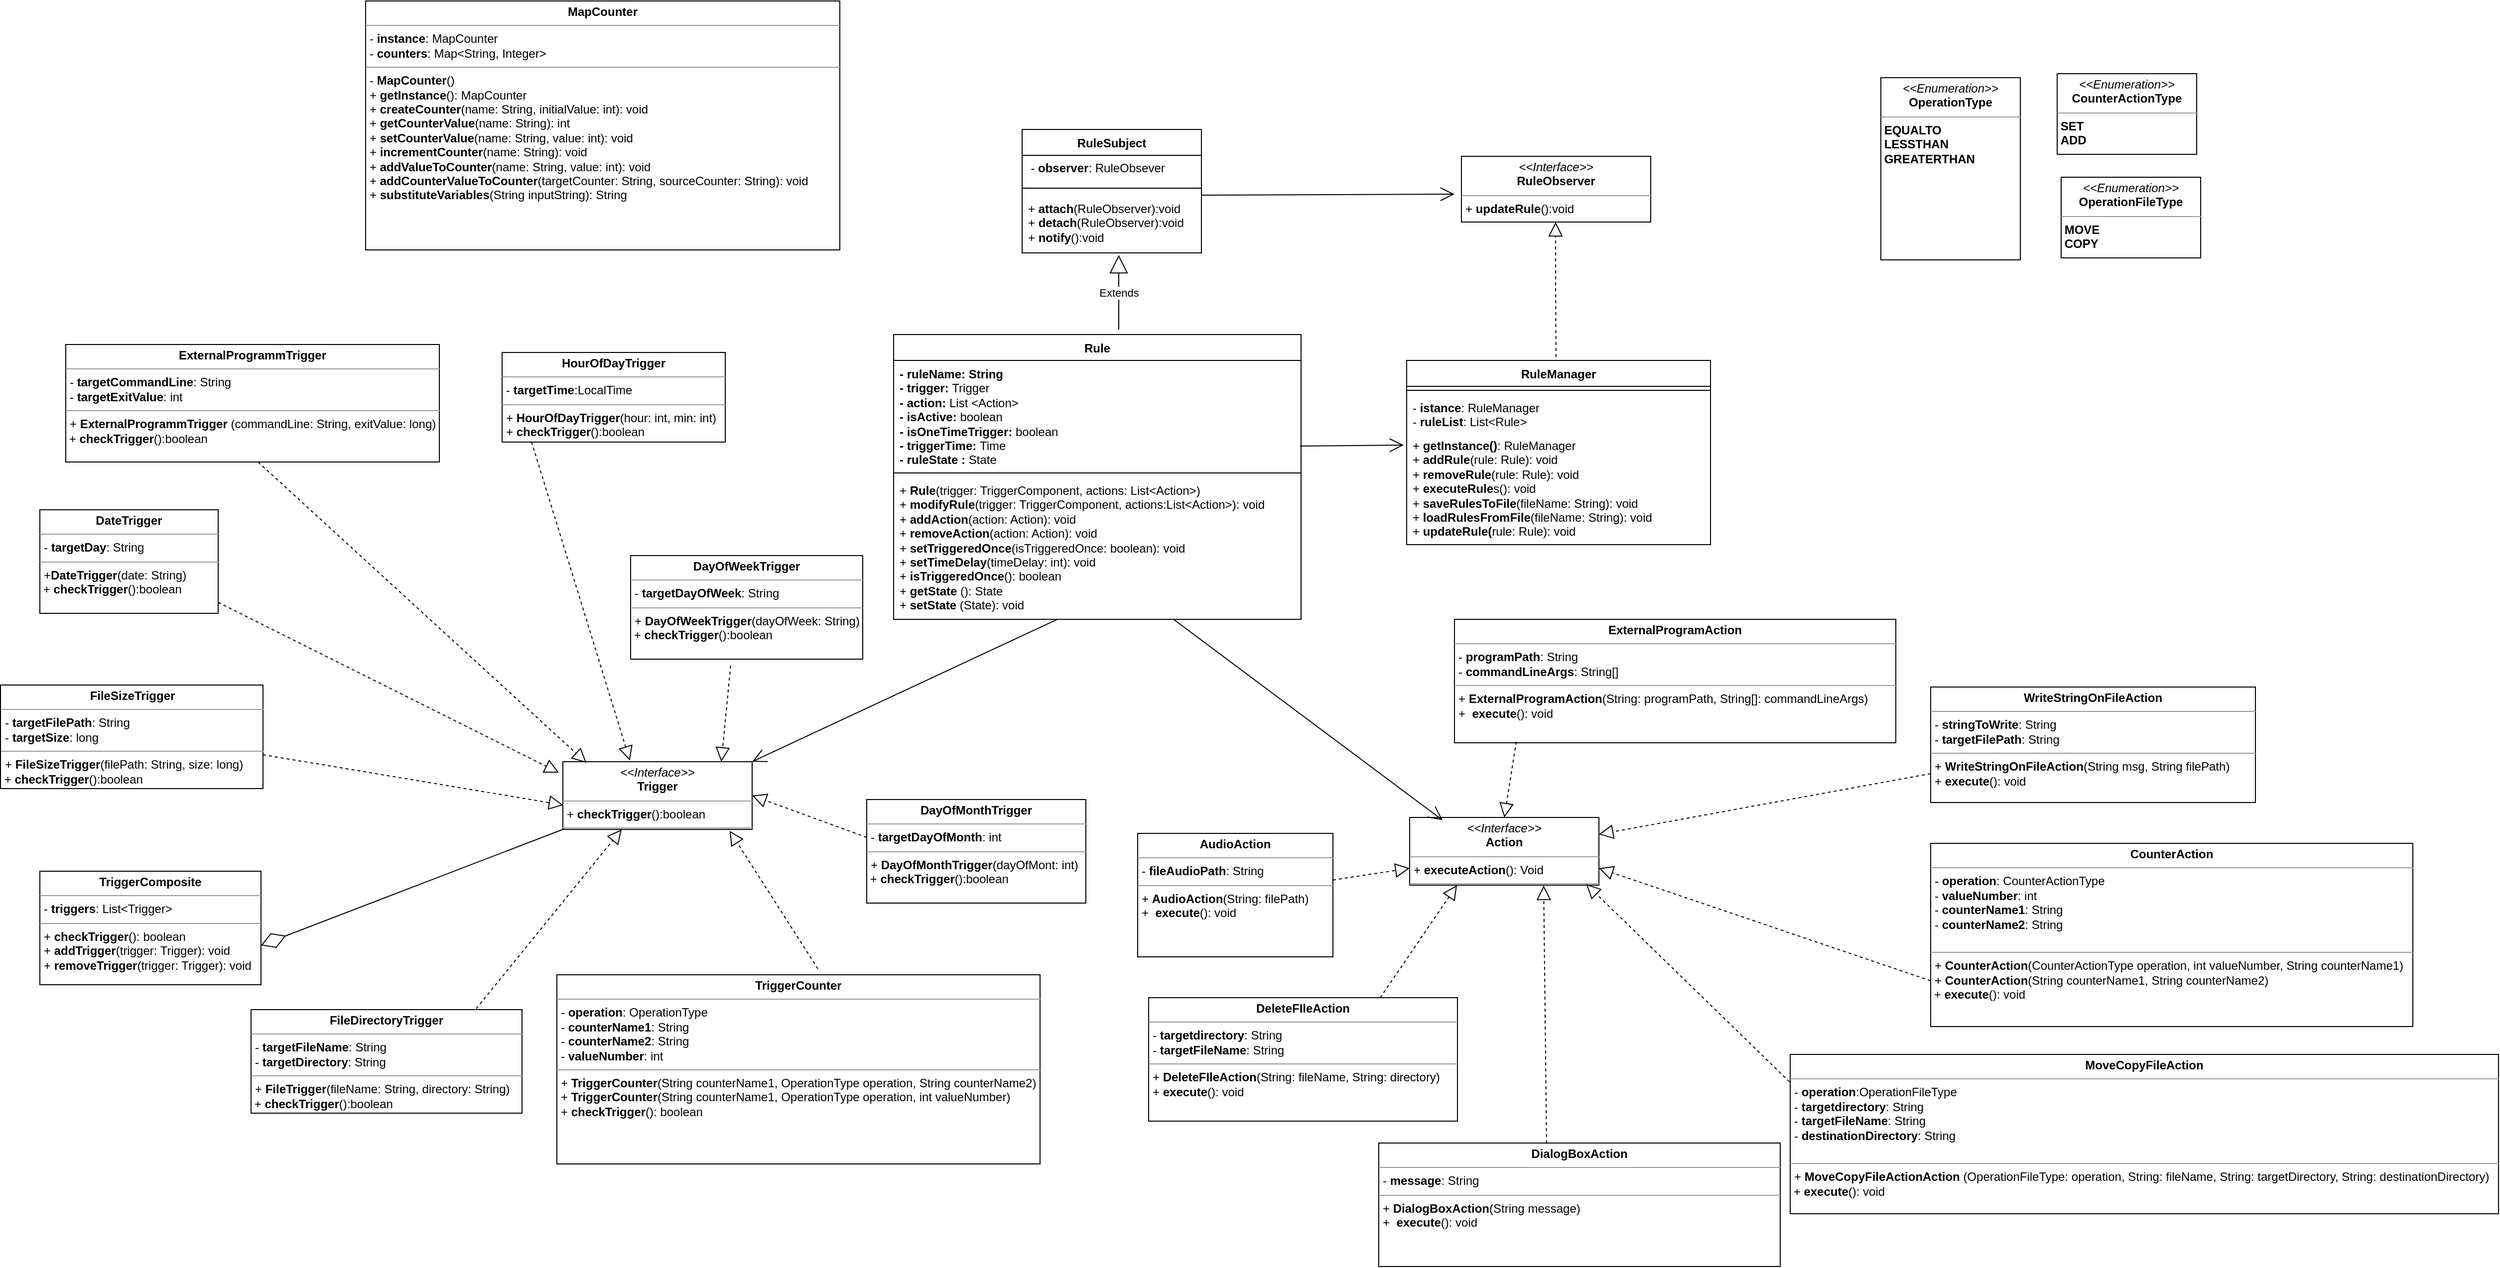 <mxfile version="22.1.3" type="device">
  <diagram name="Pagina-1" id="6jVV9uchFTwSkhsVn8Fx">
    <mxGraphModel dx="3436" dy="2357" grid="0" gridSize="10" guides="1" tooltips="1" connect="1" arrows="1" fold="1" page="1" pageScale="1" pageWidth="850" pageHeight="1100" math="0" shadow="0">
      <root>
        <mxCell id="0" />
        <mxCell id="1" parent="0" />
        <mxCell id="OS-Ou4QBS4Z1JC2cFNdL-1" value="RuleSubject" style="swimlane;fontStyle=1;align=center;verticalAlign=top;childLayout=stackLayout;horizontal=1;startSize=26;horizontalStack=0;resizeParent=1;resizeParentMax=0;resizeLast=0;collapsible=1;marginBottom=0;whiteSpace=wrap;html=1;" parent="1" vertex="1">
          <mxGeometry x="1019" y="-235" width="180" height="124" as="geometry" />
        </mxCell>
        <mxCell id="QtcY73wGl3AwhHtSpQkw-2" value="&lt;div style=&quot;&quot;&gt;&lt;span style=&quot;background-color: initial;&quot;&gt;&amp;nbsp; -&amp;nbsp;&lt;/span&gt;&lt;b style=&quot;background-color: initial; border-color: var(--border-color);&quot;&gt;observer&lt;/b&gt;&lt;span style=&quot;background-color: initial;&quot;&gt;: RuleObsever&amp;nbsp;&lt;/span&gt;&lt;/div&gt;" style="text;html=1;align=left;verticalAlign=middle;resizable=0;points=[];autosize=1;strokeColor=none;fillColor=none;" parent="OS-Ou4QBS4Z1JC2cFNdL-1" vertex="1">
          <mxGeometry y="26" width="180" height="26" as="geometry" />
        </mxCell>
        <mxCell id="OS-Ou4QBS4Z1JC2cFNdL-3" value="" style="line;strokeWidth=1;fillColor=none;align=left;verticalAlign=middle;spacingTop=-1;spacingLeft=3;spacingRight=3;rotatable=0;labelPosition=right;points=[];portConstraint=eastwest;strokeColor=inherit;" parent="OS-Ou4QBS4Z1JC2cFNdL-1" vertex="1">
          <mxGeometry y="52" width="180" height="14" as="geometry" />
        </mxCell>
        <mxCell id="OS-Ou4QBS4Z1JC2cFNdL-4" value="+ &lt;b&gt;attach&lt;/b&gt;(RuleObserver):void&lt;br&gt;+ &lt;b&gt;detach&lt;/b&gt;(RuleObserver):void&lt;br&gt;+ &lt;b&gt;notify&lt;/b&gt;():void" style="text;strokeColor=none;fillColor=none;align=left;verticalAlign=top;spacingLeft=4;spacingRight=4;overflow=hidden;rotatable=0;points=[[0,0.5],[1,0.5]];portConstraint=eastwest;whiteSpace=wrap;html=1;labelBackgroundColor=default;" parent="OS-Ou4QBS4Z1JC2cFNdL-1" vertex="1">
          <mxGeometry y="66" width="180" height="58" as="geometry" />
        </mxCell>
        <mxCell id="OS-Ou4QBS4Z1JC2cFNdL-6" value="Rule" style="swimlane;fontStyle=1;align=center;verticalAlign=top;childLayout=stackLayout;horizontal=1;startSize=26;horizontalStack=0;resizeParent=1;resizeParentMax=0;resizeLast=0;collapsible=1;marginBottom=0;whiteSpace=wrap;html=1;labelBackgroundColor=none;" parent="1" vertex="1">
          <mxGeometry x="890" y="-29" width="409" height="286" as="geometry" />
        </mxCell>
        <mxCell id="OS-Ou4QBS4Z1JC2cFNdL-7" value="&lt;div&gt;&lt;b&gt;- ruleName: String&lt;br&gt;- trigger: &lt;/b&gt;Trigger&lt;/div&gt;&lt;div&gt;&lt;b&gt;- action: &lt;/b&gt;List &amp;lt;Action&amp;gt;&lt;/div&gt;&lt;div&gt;&lt;b&gt;- isActive: &lt;/b&gt;boolean&lt;/div&gt;&lt;div&gt;&lt;b&gt;- isOneTimeTrigger:&amp;nbsp;&lt;/b&gt;boolean&lt;/div&gt;&lt;div&gt;&lt;b&gt;- triggerTime: &lt;/b&gt;Time&lt;/div&gt;&lt;div&gt;&lt;b&gt;- ruleState : &lt;/b&gt;State&lt;/div&gt;&lt;div&gt;&lt;br&gt;&lt;/div&gt;&lt;div&gt;&amp;nbsp;&lt;/div&gt;" style="text;strokeColor=none;fillColor=none;align=left;verticalAlign=top;spacingLeft=4;spacingRight=4;overflow=hidden;rotatable=0;points=[[0,0.5],[1,0.5]];portConstraint=eastwest;whiteSpace=wrap;html=1;labelBackgroundColor=none;" parent="OS-Ou4QBS4Z1JC2cFNdL-6" vertex="1">
          <mxGeometry y="26" width="409" height="109" as="geometry" />
        </mxCell>
        <mxCell id="OS-Ou4QBS4Z1JC2cFNdL-8" value="" style="line;strokeWidth=1;fillColor=none;align=left;verticalAlign=middle;spacingTop=-1;spacingLeft=3;spacingRight=3;rotatable=0;labelPosition=right;points=[];portConstraint=eastwest;strokeColor=inherit;labelBackgroundColor=none;" parent="OS-Ou4QBS4Z1JC2cFNdL-6" vertex="1">
          <mxGeometry y="135" width="409" height="8" as="geometry" />
        </mxCell>
        <mxCell id="OS-Ou4QBS4Z1JC2cFNdL-9" value="&lt;div&gt;+ &lt;b&gt;Rule&lt;/b&gt;(trigger: TriggerComponent, actions: List&amp;lt;Action&amp;gt;)&lt;/div&gt;&lt;div&gt;+ &lt;b&gt;modifyRule&lt;/b&gt;(trigger: TriggerComponent, actions:List&amp;lt;Action&amp;gt;): void&lt;/div&gt;&lt;div&gt;+ &lt;b&gt;addAction&lt;/b&gt;(action: Action): void&lt;/div&gt;&lt;div&gt;+ &lt;b&gt;removeAction&lt;/b&gt;(action: Action): void&lt;/div&gt;&lt;div&gt;+ &lt;b&gt;setTriggeredOnce&lt;/b&gt;(isTriggeredOnce: boolean): void&lt;/div&gt;&lt;div&gt;+ &lt;b&gt;setTimeDelay&lt;/b&gt;(timeDelay: int): void&lt;/div&gt;&lt;div&gt;+ &lt;b&gt;isTriggeredOnce&lt;/b&gt;(): boolean&lt;/div&gt;&lt;div&gt;+ &lt;b&gt;getState &lt;/b&gt;(): State&lt;/div&gt;&lt;div&gt;+ &lt;b&gt;setState &lt;/b&gt;(State): void&lt;/div&gt;" style="text;strokeColor=none;fillColor=none;align=left;verticalAlign=top;spacingLeft=4;spacingRight=4;overflow=hidden;rotatable=0;points=[[0,0.5],[1,0.5]];portConstraint=eastwest;whiteSpace=wrap;html=1;labelBackgroundColor=none;" parent="OS-Ou4QBS4Z1JC2cFNdL-6" vertex="1">
          <mxGeometry y="143" width="409" height="143" as="geometry" />
        </mxCell>
        <mxCell id="OS-Ou4QBS4Z1JC2cFNdL-10" value="&lt;p style=&quot;margin:0px;margin-top:4px;text-align:center;&quot;&gt;&lt;i&gt;&amp;lt;&amp;lt;Interface&amp;gt;&amp;gt;&lt;/i&gt;&lt;br&gt;&lt;b&gt;RuleObserver&lt;/b&gt;&lt;/p&gt;&lt;hr size=&quot;1&quot;&gt;&lt;p style=&quot;margin:0px;margin-left:4px;&quot;&gt;+ &lt;b&gt;updateRule&lt;/b&gt;():void&lt;br&gt;&lt;/p&gt;" style="verticalAlign=top;align=left;overflow=fill;fontSize=12;fontFamily=Helvetica;html=1;whiteSpace=wrap;rotation=0;" parent="1" vertex="1">
          <mxGeometry x="1460" y="-208" width="190" height="66" as="geometry" />
        </mxCell>
        <mxCell id="OS-Ou4QBS4Z1JC2cFNdL-11" value="RuleManager" style="swimlane;fontStyle=1;align=center;verticalAlign=top;childLayout=stackLayout;horizontal=1;startSize=26;horizontalStack=0;resizeParent=1;resizeParentMax=0;resizeLast=0;collapsible=1;marginBottom=0;whiteSpace=wrap;html=1;" parent="1" vertex="1">
          <mxGeometry x="1405" y="-3" width="305" height="185" as="geometry" />
        </mxCell>
        <mxCell id="OS-Ou4QBS4Z1JC2cFNdL-13" value="" style="line;strokeWidth=1;fillColor=none;align=left;verticalAlign=middle;spacingTop=-1;spacingLeft=3;spacingRight=3;rotatable=0;labelPosition=right;points=[];portConstraint=eastwest;strokeColor=inherit;" parent="OS-Ou4QBS4Z1JC2cFNdL-11" vertex="1">
          <mxGeometry y="26" width="305" height="8" as="geometry" />
        </mxCell>
        <mxCell id="OS-Ou4QBS4Z1JC2cFNdL-12" value="- &lt;b&gt;istance&lt;/b&gt;: RuleManager&lt;br&gt;- &lt;b&gt;ruleList&lt;/b&gt;: List&amp;lt;Rule&amp;gt;" style="text;strokeColor=none;fillColor=none;align=left;verticalAlign=top;spacingLeft=4;spacingRight=4;overflow=hidden;rotatable=0;points=[[0,0.5],[1,0.5]];portConstraint=eastwest;whiteSpace=wrap;html=1;" parent="OS-Ou4QBS4Z1JC2cFNdL-11" vertex="1">
          <mxGeometry y="34" width="305" height="38" as="geometry" />
        </mxCell>
        <mxCell id="OS-Ou4QBS4Z1JC2cFNdL-14" value="&lt;div&gt;+ &lt;b&gt;getInstance()&lt;/b&gt;: RuleManager&lt;/div&gt;&lt;div&gt;+ &lt;b&gt;addRule&lt;/b&gt;(rule: Rule): void&lt;/div&gt;&lt;div&gt;+ &lt;b&gt;removeRule&lt;/b&gt;(rule: Rule): void&lt;/div&gt;&lt;div&gt;+ &lt;b&gt;executeRule&lt;/b&gt;s(): void&lt;/div&gt;&lt;div&gt;+ &lt;b&gt;saveRulesToFile&lt;/b&gt;(fileName: String): void&lt;/div&gt;&lt;div&gt;+ &lt;b&gt;loadRulesFromFile&lt;/b&gt;(fileName: String): void&lt;/div&gt;&lt;div&gt;+ &lt;b&gt;updateRule(&lt;/b&gt;rule: Rule): void&lt;/div&gt;" style="text;strokeColor=none;fillColor=none;align=left;verticalAlign=top;spacingLeft=4;spacingRight=4;overflow=hidden;rotatable=0;points=[[0,0.5],[1,0.5]];portConstraint=eastwest;whiteSpace=wrap;html=1;" parent="OS-Ou4QBS4Z1JC2cFNdL-11" vertex="1">
          <mxGeometry y="72" width="305" height="113" as="geometry" />
        </mxCell>
        <mxCell id="1EWZOVvbNaI_VQ29JEXc-3" value="&lt;p style=&quot;margin:0px;margin-top:4px;text-align:center;&quot;&gt;&lt;i&gt;&amp;lt;&amp;lt;Interface&amp;gt;&amp;gt;&lt;/i&gt;&lt;br&gt;&lt;b&gt;Trigger&lt;/b&gt;&lt;/p&gt;&lt;hr size=&quot;1&quot;&gt;&lt;p style=&quot;margin:0px;margin-left:4px;&quot;&gt;+ &lt;b&gt;checkTrigger&lt;/b&gt;():boolean&lt;br style=&quot;border-color: var(--border-color);&quot;&gt;&lt;/p&gt;&lt;hr size=&quot;1&quot;&gt;&lt;p style=&quot;margin:0px;margin-left:4px;&quot;&gt;&lt;br&gt;&lt;/p&gt;" style="verticalAlign=top;align=left;overflow=fill;fontSize=12;fontFamily=Helvetica;html=1;whiteSpace=wrap;" parent="1" vertex="1">
          <mxGeometry x="558" y="400" width="190" height="68" as="geometry" />
        </mxCell>
        <mxCell id="1EWZOVvbNaI_VQ29JEXc-4" value="&lt;p style=&quot;margin:0px;margin-top:4px;text-align:center;&quot;&gt;&lt;b&gt;TriggerComposite&lt;/b&gt;&lt;/p&gt;&lt;hr size=&quot;1&quot;&gt;&lt;p style=&quot;margin:0px;margin-left:4px;&quot;&gt;- &lt;b&gt;triggers&lt;/b&gt;: List&amp;lt;Trigger&amp;gt;&lt;/p&gt;&lt;hr size=&quot;1&quot;&gt;&lt;p style=&quot;margin:0px;margin-left:4px;&quot;&gt;+&amp;nbsp;&lt;b&gt;checkTrigger&lt;/b&gt;(): boolean&lt;br&gt;&lt;span style=&quot;background-color: initial;&quot;&gt;+&amp;nbsp;&lt;b&gt;addTrigger&lt;/b&gt;(trigger: Trigger): void&lt;/span&gt;&lt;/p&gt;&lt;p style=&quot;margin:0px;margin-left:4px;&quot;&gt;+&amp;nbsp;&lt;b&gt;removeTrigger&lt;/b&gt;(trigger: Trigger): void&lt;/p&gt;&lt;p style=&quot;margin:0px;margin-left:4px;&quot;&gt;&lt;br&gt;&lt;/p&gt;" style="verticalAlign=top;align=left;overflow=fill;fontSize=12;fontFamily=Helvetica;html=1;whiteSpace=wrap;" parent="1" vertex="1">
          <mxGeometry x="33" y="510" width="222" height="114" as="geometry" />
        </mxCell>
        <mxCell id="1EWZOVvbNaI_VQ29JEXc-9" value="&lt;p style=&quot;margin:0px;margin-top:4px;text-align:center;&quot;&gt;&lt;b&gt;HourOfDayTrigger&lt;/b&gt;&lt;/p&gt;&lt;hr size=&quot;1&quot;&gt;&lt;p style=&quot;margin:0px;margin-left:4px;&quot;&gt;- &lt;b&gt;targetTime&lt;/b&gt;:LocalTime&lt;/p&gt;&lt;hr size=&quot;1&quot;&gt;&lt;p style=&quot;margin:0px;margin-left:4px;&quot;&gt;+&amp;nbsp;&lt;b&gt;HourOfDayTrigger&lt;/b&gt;(hour: int, min: int)&lt;br&gt;+ &lt;b&gt;checkTrigger&lt;/b&gt;():boolean&lt;br&gt;&lt;/p&gt;" style="verticalAlign=top;align=left;overflow=fill;fontSize=12;fontFamily=Helvetica;html=1;whiteSpace=wrap;" parent="1" vertex="1">
          <mxGeometry x="497" y="-11" width="224" height="90" as="geometry" />
        </mxCell>
        <mxCell id="1EWZOVvbNaI_VQ29JEXc-11" value="&lt;p style=&quot;margin:0px;margin-top:4px;text-align:center;&quot;&gt;&lt;b&gt;DayOfWeekTrigger&lt;/b&gt;&lt;/p&gt;&lt;hr size=&quot;1&quot;&gt;&lt;p style=&quot;margin:0px;margin-left:4px;&quot;&gt;- &lt;b&gt;targetDayOfWeek&lt;/b&gt;: String&lt;/p&gt;&lt;hr size=&quot;1&quot;&gt;&lt;p style=&quot;margin:0px;margin-left:4px;&quot;&gt;+&amp;nbsp;&lt;b style=&quot;border-color: var(--border-color); text-align: center;&quot;&gt;DayOfWeekTrigger&lt;/b&gt;&lt;span style=&quot;background-color: initial;&quot;&gt;(dayOfWeek: String)&lt;/span&gt;&lt;/p&gt;&lt;div&gt;&amp;nbsp;+ &lt;b&gt;checkTrigger&lt;/b&gt;():boolean&lt;br&gt;&lt;/div&gt;" style="verticalAlign=top;align=left;overflow=fill;fontSize=12;fontFamily=Helvetica;html=1;whiteSpace=wrap;" parent="1" vertex="1">
          <mxGeometry x="626" y="193" width="233" height="104" as="geometry" />
        </mxCell>
        <mxCell id="1EWZOVvbNaI_VQ29JEXc-13" value="&lt;p style=&quot;margin:0px;margin-top:4px;text-align:center;&quot;&gt;&lt;b&gt;DayOfMonthTrigger&lt;/b&gt;&lt;/p&gt;&lt;hr size=&quot;1&quot;&gt;&lt;p style=&quot;margin:0px;margin-left:4px;&quot;&gt;- &lt;b&gt;targetDayOfMonth&lt;/b&gt;: int&lt;/p&gt;&lt;hr size=&quot;1&quot;&gt;&lt;p style=&quot;margin:0px;margin-left:4px;&quot;&gt;+&amp;nbsp;&lt;b style=&quot;border-color: var(--border-color); text-align: center;&quot;&gt;DayOfMonthTrigger&lt;/b&gt;&lt;span style=&quot;background-color: initial;&quot;&gt;(dayOfMont: int)&lt;/span&gt;&lt;/p&gt;&lt;div&gt;&amp;nbsp;+ &lt;b&gt;checkTrigger&lt;/b&gt;():boolean&lt;br&gt;&lt;/div&gt;" style="verticalAlign=top;align=left;overflow=fill;fontSize=12;fontFamily=Helvetica;html=1;whiteSpace=wrap;" parent="1" vertex="1">
          <mxGeometry x="863" y="438" width="220" height="104" as="geometry" />
        </mxCell>
        <mxCell id="1EWZOVvbNaI_VQ29JEXc-14" value="&lt;p style=&quot;margin:0px;margin-top:4px;text-align:center;&quot;&gt;&lt;b&gt;DateTrigger&lt;/b&gt;&lt;/p&gt;&lt;hr size=&quot;1&quot;&gt;&lt;p style=&quot;margin:0px;margin-left:4px;&quot;&gt;- &lt;b&gt;targetDay&lt;/b&gt;: String&lt;/p&gt;&lt;hr size=&quot;1&quot;&gt;&lt;p style=&quot;margin:0px;margin-left:4px;&quot;&gt;+&lt;b style=&quot;border-color: var(--border-color); text-align: center;&quot;&gt;DateTrigger&lt;/b&gt;&lt;span style=&quot;background-color: initial;&quot;&gt;(date: String)&lt;/span&gt;&lt;/p&gt;&lt;div&gt;&amp;nbsp;+ &lt;b&gt;checkTrigger&lt;/b&gt;():boolean&lt;br&gt;&lt;/div&gt;" style="verticalAlign=top;align=left;overflow=fill;fontSize=12;fontFamily=Helvetica;html=1;whiteSpace=wrap;" parent="1" vertex="1">
          <mxGeometry x="33" y="147" width="179" height="104" as="geometry" />
        </mxCell>
        <mxCell id="1EWZOVvbNaI_VQ29JEXc-16" value="&lt;p style=&quot;margin:0px;margin-top:4px;text-align:center;&quot;&gt;&lt;b&gt;FileDirectoryTrigger&lt;/b&gt;&lt;/p&gt;&lt;hr size=&quot;1&quot;&gt;&lt;p style=&quot;margin:0px;margin-left:4px;&quot;&gt;- &lt;b&gt;targetFileName&lt;/b&gt;: String&lt;/p&gt;&lt;p style=&quot;margin:0px;margin-left:4px;&quot;&gt;- &lt;b&gt;targetDirectory&lt;/b&gt;: String&lt;/p&gt;&lt;hr size=&quot;1&quot;&gt;&lt;p style=&quot;margin:0px;margin-left:4px;&quot;&gt;+&amp;nbsp;&lt;b style=&quot;border-color: var(--border-color); text-align: center;&quot;&gt;FileTrigger&lt;/b&gt;&lt;span style=&quot;background-color: initial;&quot;&gt;(fileName: String, directory: String)&lt;/span&gt;&lt;/p&gt;&lt;div&gt;&amp;nbsp;+&amp;nbsp;&lt;b&gt;checkTrigger&lt;/b&gt;():boolean&lt;br&gt;&lt;/div&gt;" style="verticalAlign=top;align=left;overflow=fill;fontSize=12;fontFamily=Helvetica;html=1;whiteSpace=wrap;" parent="1" vertex="1">
          <mxGeometry x="245" y="649" width="272" height="104" as="geometry" />
        </mxCell>
        <mxCell id="1EWZOVvbNaI_VQ29JEXc-17" value="&lt;p style=&quot;margin:0px;margin-top:4px;text-align:center;&quot;&gt;&lt;b&gt;FileSizeTrigger&lt;/b&gt;&lt;/p&gt;&lt;hr size=&quot;1&quot;&gt;&lt;p style=&quot;margin:0px;margin-left:4px;&quot;&gt;-&amp;nbsp;&lt;b&gt;targetFilePath&lt;/b&gt;: String&lt;/p&gt;&lt;p style=&quot;margin:0px;margin-left:4px;&quot;&gt;-&amp;nbsp;&lt;b&gt;targetSize&lt;/b&gt;: long&lt;/p&gt;&lt;hr size=&quot;1&quot;&gt;&lt;p style=&quot;margin:0px;margin-left:4px;&quot;&gt;+&amp;nbsp;&lt;b style=&quot;border-color: var(--border-color); text-align: center;&quot;&gt;FileSizeTrigger&lt;/b&gt;&lt;span style=&quot;background-color: initial;&quot;&gt;(filePath: String, size: long)&lt;/span&gt;&lt;/p&gt;&lt;div&gt;&amp;nbsp;+ &lt;b&gt;checkTrigger&lt;/b&gt;():boolean&lt;br&gt;&lt;/div&gt;" style="verticalAlign=top;align=left;overflow=fill;fontSize=12;fontFamily=Helvetica;html=1;whiteSpace=wrap;" parent="1" vertex="1">
          <mxGeometry x="-6.5" y="323" width="263.5" height="104" as="geometry" />
        </mxCell>
        <mxCell id="1EWZOVvbNaI_VQ29JEXc-18" value="&lt;p style=&quot;margin:0px;margin-top:4px;text-align:center;&quot;&gt;&lt;b&gt;ExternalProgrammTrigger&lt;/b&gt;&lt;/p&gt;&lt;hr size=&quot;1&quot;&gt;&lt;p style=&quot;margin:0px;margin-left:4px;&quot;&gt;- &lt;b&gt;targetCommandLine&lt;/b&gt;: String&lt;/p&gt;&lt;p style=&quot;margin:0px;margin-left:4px;&quot;&gt;- &lt;b&gt;targetExitValue&lt;/b&gt;: int&lt;/p&gt;&lt;hr size=&quot;1&quot;&gt;&lt;p style=&quot;margin:0px;margin-left:4px;&quot;&gt;+&amp;nbsp;&lt;b style=&quot;border-color: var(--border-color); text-align: center;&quot;&gt;ExternalProgrammTrigger&amp;nbsp;&lt;/b&gt;&lt;span style=&quot;background-color: initial;&quot;&gt;(commandLine: String, exitValue: long)&lt;/span&gt;&lt;/p&gt;&lt;div&gt;&amp;nbsp;+ &lt;b&gt;checkTrigger&lt;/b&gt;():boolean&lt;br&gt;&lt;/div&gt;" style="verticalAlign=top;align=left;overflow=fill;fontSize=12;fontFamily=Helvetica;html=1;whiteSpace=wrap;" parent="1" vertex="1">
          <mxGeometry x="59" y="-19" width="375" height="118" as="geometry" />
        </mxCell>
        <mxCell id="1EWZOVvbNaI_VQ29JEXc-19" value="&lt;p style=&quot;margin:0px;margin-top:4px;text-align:center;&quot;&gt;&lt;i&gt;&amp;lt;&amp;lt;Interface&amp;gt;&amp;gt;&lt;/i&gt;&lt;br&gt;&lt;b&gt;Action&lt;/b&gt;&lt;/p&gt;&lt;hr size=&quot;1&quot;&gt;&lt;p style=&quot;margin:0px;margin-left:4px;&quot;&gt;+ &lt;b&gt;executeAction&lt;/b&gt;(): Void&lt;br&gt;&lt;/p&gt;&lt;hr size=&quot;1&quot;&gt;&lt;p style=&quot;margin:0px;margin-left:4px;&quot;&gt;&lt;br&gt;&lt;/p&gt;" style="verticalAlign=top;align=left;overflow=fill;fontSize=12;fontFamily=Helvetica;html=1;whiteSpace=wrap;" parent="1" vertex="1">
          <mxGeometry x="1408" y="456" width="190" height="68" as="geometry" />
        </mxCell>
        <mxCell id="1EWZOVvbNaI_VQ29JEXc-21" value="&lt;p style=&quot;margin:0px;margin-top:4px;text-align:center;&quot;&gt;&lt;b&gt;AudioAction&lt;/b&gt;&lt;/p&gt;&lt;hr size=&quot;1&quot;&gt;&lt;p style=&quot;margin:0px;margin-left:4px;&quot;&gt;- &lt;b&gt;fileAudioPath&lt;/b&gt;: String&lt;/p&gt;&lt;hr size=&quot;1&quot;&gt;&lt;p style=&quot;margin:0px;margin-left:4px;&quot;&gt;+ &lt;b&gt;AudioAction&lt;/b&gt;(String: filePath)&lt;br&gt;+&amp;nbsp; &lt;b&gt;execute&lt;/b&gt;(): void&lt;br&gt;&lt;/p&gt;" style="verticalAlign=top;align=left;overflow=fill;fontSize=12;fontFamily=Helvetica;html=1;whiteSpace=wrap;" parent="1" vertex="1">
          <mxGeometry x="1135" y="472" width="196" height="124" as="geometry" />
        </mxCell>
        <mxCell id="1EWZOVvbNaI_VQ29JEXc-22" value="&lt;p style=&quot;margin:0px;margin-top:4px;text-align:center;&quot;&gt;&lt;b&gt;DialogBoxAction&lt;/b&gt;&lt;/p&gt;&lt;hr size=&quot;1&quot;&gt;&lt;p style=&quot;margin:0px;margin-left:4px;&quot;&gt;- &lt;b&gt;message&lt;/b&gt;: String&lt;/p&gt;&lt;hr size=&quot;1&quot;&gt;&lt;p style=&quot;margin:0px;margin-left:4px;&quot;&gt;+&amp;nbsp;&lt;b&gt;DialogBoxAction&lt;/b&gt;(String message)&lt;/p&gt;&lt;p style=&quot;margin:0px;margin-left:4px;&quot;&gt;+&amp;nbsp;&amp;nbsp;&lt;b&gt;execute&lt;/b&gt;(): void&lt;br&gt;&lt;/p&gt;" style="verticalAlign=top;align=left;overflow=fill;fontSize=12;fontFamily=Helvetica;html=1;whiteSpace=wrap;" parent="1" vertex="1">
          <mxGeometry x="1377" y="783" width="403" height="124" as="geometry" />
        </mxCell>
        <mxCell id="1EWZOVvbNaI_VQ29JEXc-25" value="&lt;p style=&quot;margin:0px;margin-top:4px;text-align:center;&quot;&gt;&lt;b&gt;ExternalProgramAction&lt;/b&gt;&lt;/p&gt;&lt;hr size=&quot;1&quot;&gt;&lt;p style=&quot;margin:0px;margin-left:4px;&quot;&gt;-&amp;nbsp;&lt;b&gt;programPath&lt;/b&gt;: String&lt;/p&gt;&lt;p style=&quot;margin:0px;margin-left:4px;&quot;&gt;- &lt;b&gt;commandLineArgs&lt;/b&gt;: String[]&lt;/p&gt;&lt;hr size=&quot;1&quot;&gt;&lt;p style=&quot;margin:0px;margin-left:4px;&quot;&gt;+ &lt;b&gt;ExternalProgramAction&lt;/b&gt;(String: programPath, String[]: commandLineArgs)&lt;br&gt;+&amp;nbsp; &lt;b&gt;execute&lt;/b&gt;(): void&lt;br&gt;&lt;/p&gt;" style="verticalAlign=top;align=left;overflow=fill;fontSize=12;fontFamily=Helvetica;html=1;whiteSpace=wrap;" parent="1" vertex="1">
          <mxGeometry x="1453" y="257" width="443" height="124" as="geometry" />
        </mxCell>
        <mxCell id="1EWZOVvbNaI_VQ29JEXc-27" value="&lt;p style=&quot;margin:0px;margin-top:4px;text-align:center;&quot;&gt;&lt;b&gt;WriteStringOnFileAction&lt;/b&gt;&lt;/p&gt;&lt;hr size=&quot;1&quot;&gt;&lt;p style=&quot;margin:0px;margin-left:4px;&quot;&gt;- &lt;b&gt;stringToWrite&lt;/b&gt;: String&lt;/p&gt;&lt;p style=&quot;margin:0px;margin-left:4px;&quot;&gt;- &lt;b&gt;targetFilePath&lt;/b&gt;: String&lt;/p&gt;&lt;hr size=&quot;1&quot;&gt;&lt;p style=&quot;margin:0px;margin-left:4px;&quot;&gt;+&amp;nbsp;&lt;b style=&quot;text-align: center; background-color: initial;&quot;&gt;WriteStringOnFileAction&lt;/b&gt;&lt;span style=&quot;text-align: center; background-color: initial;&quot;&gt;(String msg, String filePath)&lt;/span&gt;&lt;/p&gt;&lt;p style=&quot;margin:0px;margin-left:4px;&quot;&gt;+ &lt;b&gt;execute&lt;/b&gt;(): void&lt;br&gt;&lt;/p&gt;" style="verticalAlign=top;align=left;overflow=fill;fontSize=12;fontFamily=Helvetica;html=1;whiteSpace=wrap;" parent="1" vertex="1">
          <mxGeometry x="1931" y="325" width="326" height="116" as="geometry" />
        </mxCell>
        <mxCell id="1EWZOVvbNaI_VQ29JEXc-28" value="&lt;p style=&quot;margin:0px;margin-top:4px;text-align:center;&quot;&gt;&lt;b&gt;DeleteFIleAction&lt;/b&gt;&lt;/p&gt;&lt;hr size=&quot;1&quot;&gt;&lt;p style=&quot;margin:0px;margin-left:4px;&quot;&gt;- &lt;b&gt;targetdirectory&lt;/b&gt;: String&lt;/p&gt;&lt;p style=&quot;margin:0px;margin-left:4px;&quot;&gt;- &lt;b&gt;targetFileName&lt;/b&gt;: String&lt;/p&gt;&lt;hr size=&quot;1&quot;&gt;&lt;p style=&quot;margin:0px;margin-left:4px;&quot;&gt;+&amp;nbsp;&lt;b style=&quot;border-color: var(--border-color); text-align: center;&quot;&gt;DeleteFIleAction&lt;/b&gt;(String: fileName, String: directory)&lt;br&gt;+ &lt;b&gt;execute&lt;/b&gt;(): void&lt;br&gt;&lt;/p&gt;" style="verticalAlign=top;align=left;overflow=fill;fontSize=12;fontFamily=Helvetica;html=1;whiteSpace=wrap;" parent="1" vertex="1">
          <mxGeometry x="1146" y="637" width="310" height="124" as="geometry" />
        </mxCell>
        <mxCell id="1EWZOVvbNaI_VQ29JEXc-29" value="&lt;p style=&quot;margin:0px;margin-top:4px;text-align:center;&quot;&gt;&lt;b&gt;MoveCopyFileAction&lt;/b&gt;&lt;/p&gt;&lt;hr size=&quot;1&quot;&gt;&lt;p style=&quot;margin:0px;margin-left:4px;&quot;&gt;- &lt;b&gt;operation&lt;/b&gt;:OperationFileType&lt;br&gt;- &lt;b&gt;targetdirectory&lt;/b&gt;: String&lt;/p&gt;&lt;p style=&quot;margin:0px;margin-left:4px;&quot;&gt;- &lt;b&gt;targetFileName&lt;/b&gt;: String&lt;br&gt;&lt;/p&gt;&lt;p style=&quot;margin:0px;margin-left:4px;&quot;&gt;- &lt;b&gt;destinationDirectory&lt;/b&gt;: String&lt;/p&gt;&lt;p style=&quot;margin:0px;margin-left:4px;&quot;&gt;&lt;br&gt;&lt;/p&gt;&lt;hr size=&quot;1&quot;&gt;&lt;p style=&quot;margin:0px;margin-left:4px;&quot;&gt;+&amp;nbsp;&lt;b style=&quot;border-color: var(--border-color); text-align: center;&quot;&gt;MoveCopyFileActionAction&amp;nbsp;&lt;/b&gt;&lt;span style=&quot;background-color: initial;&quot;&gt;(OperationFileType: operation, String: fileName, String: targetDirectory, String: destinationDirectory)&lt;/span&gt;&lt;/p&gt;&lt;div&gt;&amp;nbsp;+ &lt;b&gt;execute&lt;/b&gt;(): void&lt;br&gt;&lt;/div&gt;" style="verticalAlign=top;align=left;overflow=fill;fontSize=12;fontFamily=Helvetica;html=1;whiteSpace=wrap;" parent="1" vertex="1">
          <mxGeometry x="1790" y="694" width="711" height="160" as="geometry" />
        </mxCell>
        <mxCell id="XiT6eA-BP94YaVYVDS5J-1" value="&lt;p style=&quot;margin:0px;margin-top:4px;text-align:center;&quot;&gt;&lt;b&gt;MapCounter&lt;/b&gt;&lt;/p&gt;&lt;hr size=&quot;1&quot;&gt;&lt;p style=&quot;margin:0px;margin-left:4px;&quot;&gt;- &lt;b&gt;instance&lt;/b&gt;: MapCounter&lt;br&gt;-&amp;nbsp;&lt;b&gt;counters&lt;/b&gt;: Map&amp;lt;String, Integer&amp;gt;&lt;br&gt;&lt;/p&gt;&lt;hr size=&quot;1&quot;&gt;&lt;p style=&quot;margin:0px;margin-left:4px;&quot;&gt;-&amp;nbsp;&lt;b&gt;MapCounter&lt;/b&gt;()&lt;br&gt;&lt;/p&gt;&lt;p style=&quot;margin:0px;margin-left:4px;&quot;&gt;+&amp;nbsp;&lt;b style=&quot;border-color: var(--border-color);&quot;&gt;getInstance&lt;/b&gt;(): MapCounter&lt;br&gt;&lt;/p&gt;&lt;p style=&quot;margin:0px;margin-left:4px;&quot;&gt;+ &lt;b&gt;createCounter&lt;/b&gt;(name: String, initialValue: int): void&lt;/p&gt;&lt;p style=&quot;margin:0px;margin-left:4px;&quot;&gt;+ &lt;b&gt;getCounterValue&lt;/b&gt;(name: String): int&lt;/p&gt;&lt;p style=&quot;margin:0px;margin-left:4px;&quot;&gt;+&amp;nbsp;&lt;b&gt;setCounterValue&lt;/b&gt;(name: String, value: int): void&lt;/p&gt;&lt;p style=&quot;margin:0px;margin-left:4px;&quot;&gt;+ &lt;b&gt;incrementCounter&lt;/b&gt;(name: String): void&lt;/p&gt;&lt;p style=&quot;margin:0px;margin-left:4px;&quot;&gt;+&amp;nbsp;&lt;b&gt;addValueToCounter&lt;/b&gt;(name: String, value: int): void&lt;/p&gt;&lt;p style=&quot;margin:0px;margin-left:4px;&quot;&gt;+ &lt;b&gt;addCounterValueToCounter&lt;/b&gt;(targetCounter: String, sourceCounter: String): void&lt;/p&gt;&lt;p style=&quot;margin:0px;margin-left:4px;&quot;&gt;&lt;span style=&quot;background-color: initial;&quot;&gt;+&amp;nbsp;&lt;/span&gt;&lt;b style=&quot;background-color: initial; border-color: var(--border-color);&quot;&gt;substituteVariables&lt;/b&gt;&lt;span style=&quot;background-color: initial;&quot;&gt;(String inputString): String&lt;/span&gt;&lt;br&gt;&lt;/p&gt;&lt;p style=&quot;margin:0px;margin-left:4px;&quot;&gt;&lt;br&gt;&lt;/p&gt;&lt;p style=&quot;margin:0px;margin-left:4px;&quot;&gt;&lt;br&gt;&lt;/p&gt;&lt;p style=&quot;margin:0px;margin-left:4px;&quot;&gt;&amp;nbsp;&lt;br&gt;&lt;br&gt;&lt;/p&gt;" style="verticalAlign=top;align=left;overflow=fill;fontSize=12;fontFamily=Helvetica;html=1;whiteSpace=wrap;" parent="1" vertex="1">
          <mxGeometry x="360" y="-364" width="476" height="250" as="geometry" />
        </mxCell>
        <mxCell id="XiT6eA-BP94YaVYVDS5J-2" value="&lt;p style=&quot;margin:0px;margin-top:4px;text-align:center;&quot;&gt;&lt;b&gt;TriggerCounter&lt;/b&gt;&lt;/p&gt;&lt;hr size=&quot;1&quot;&gt;&lt;p style=&quot;margin:0px;margin-left:4px;&quot;&gt;- &lt;b&gt;operation&lt;/b&gt;: OperationType&lt;br&gt;&lt;span style=&quot;background-color: initial;&quot;&gt;- &lt;b&gt;counterName1&lt;/b&gt;: String&lt;/span&gt;&lt;/p&gt;&lt;p style=&quot;margin:0px;margin-left:4px;&quot;&gt;- &lt;b&gt;counterName2&lt;/b&gt;: String&lt;/p&gt;&lt;p style=&quot;margin:0px;margin-left:4px;&quot;&gt;- &lt;b&gt;valueNumber&lt;/b&gt;: int&lt;/p&gt;&lt;hr size=&quot;1&quot;&gt;&lt;p style=&quot;margin:0px;margin-left:4px;&quot;&gt;+ &lt;b&gt;TriggerCounter&lt;/b&gt;(String counterName1, OperationType operation, String counterName2)&lt;/p&gt;&lt;p style=&quot;margin:0px;margin-left:4px;&quot;&gt;+ &lt;b&gt;TriggerCounter&lt;/b&gt;(String counterName1, OperationType operation, int valueNumber)&lt;/p&gt;&lt;p style=&quot;margin:0px;margin-left:4px;&quot;&gt;+ &lt;b&gt;checkTrigger&lt;/b&gt;(): boolean&lt;/p&gt;" style="verticalAlign=top;align=left;overflow=fill;fontSize=12;fontFamily=Helvetica;html=1;whiteSpace=wrap;" parent="1" vertex="1">
          <mxGeometry x="552" y="614" width="485" height="190" as="geometry" />
        </mxCell>
        <mxCell id="XiT6eA-BP94YaVYVDS5J-4" value="&lt;p style=&quot;margin:0px;margin-top:4px;text-align:center;&quot;&gt;&lt;i&gt;&amp;lt;&amp;lt;Enumeration&amp;gt;&amp;gt;&lt;/i&gt;&lt;br&gt;&lt;b&gt;OperationType&lt;/b&gt;&lt;/p&gt;&lt;hr size=&quot;1&quot;&gt;&lt;div style=&quot;height:2px;&quot;&gt;&lt;b&gt;&amp;nbsp;EQUALTO&lt;br&gt;&amp;nbsp;LESSTHAN&lt;br&gt;&amp;nbsp;GREATERTHAN&lt;/b&gt;&lt;/div&gt;" style="verticalAlign=top;align=left;overflow=fill;fontSize=12;fontFamily=Helvetica;html=1;whiteSpace=wrap;" parent="1" vertex="1">
          <mxGeometry x="1881" y="-287" width="140" height="183" as="geometry" />
        </mxCell>
        <mxCell id="XiT6eA-BP94YaVYVDS5J-5" value="&lt;p style=&quot;margin:0px;margin-top:4px;text-align:center;&quot;&gt;&lt;i&gt;&amp;lt;&amp;lt;Enumeration&amp;gt;&amp;gt;&lt;/i&gt;&lt;br&gt;&lt;b&gt;OperationFileType&lt;/b&gt;&lt;/p&gt;&lt;hr size=&quot;1&quot;&gt;&lt;div style=&quot;height:2px;&quot;&gt;&lt;b&gt;&amp;nbsp;MOVE&lt;br&gt;&amp;nbsp;COPY&lt;br&gt;&lt;br&gt;&lt;/b&gt;&lt;/div&gt;" style="verticalAlign=top;align=left;overflow=fill;fontSize=12;fontFamily=Helvetica;html=1;whiteSpace=wrap;" parent="1" vertex="1">
          <mxGeometry x="2062" y="-187" width="140" height="81" as="geometry" />
        </mxCell>
        <mxCell id="XiT6eA-BP94YaVYVDS5J-7" value="&lt;p style=&quot;margin:0px;margin-top:4px;text-align:center;&quot;&gt;&lt;b&gt;CounterAction&lt;/b&gt;&lt;/p&gt;&lt;hr size=&quot;1&quot;&gt;&lt;p style=&quot;margin:0px;margin-left:4px;&quot;&gt;- &lt;b&gt;operation&lt;/b&gt;: CounterActionType&lt;/p&gt;&lt;p style=&quot;margin:0px;margin-left:4px;&quot;&gt;- &lt;b&gt;valueNumber&lt;/b&gt;: int&lt;/p&gt;&lt;p style=&quot;margin:0px;margin-left:4px;&quot;&gt;- &lt;b&gt;counterName1&lt;/b&gt;: String&lt;/p&gt;&lt;p style=&quot;margin:0px;margin-left:4px;&quot;&gt;- &lt;b&gt;counterName2&lt;/b&gt;: String&lt;/p&gt;&lt;p style=&quot;border-color: var(--border-color); margin: 0px 0px 0px 4px;&quot;&gt;&lt;br style=&quot;border-color: var(--border-color);&quot;&gt;&lt;/p&gt;&lt;hr size=&quot;1&quot;&gt;&lt;p style=&quot;margin:0px;margin-left:4px;&quot;&gt;+ &lt;b&gt;CounterAction&lt;/b&gt;(CounterActionType operation, int valueNumber, String counterName1)&lt;/p&gt;&lt;p style=&quot;margin:0px;margin-left:4px;&quot;&gt;+ &lt;b&gt;CounterAction&lt;/b&gt;(String counterName1, String counterName2)&lt;/p&gt;&lt;div&gt;&amp;nbsp;+ &lt;b&gt;execute&lt;/b&gt;(): void&lt;br&gt;&lt;/div&gt;" style="verticalAlign=top;align=left;overflow=fill;fontSize=12;fontFamily=Helvetica;html=1;whiteSpace=wrap;" parent="1" vertex="1">
          <mxGeometry x="1931" y="482" width="484" height="184" as="geometry" />
        </mxCell>
        <mxCell id="XiT6eA-BP94YaVYVDS5J-9" value="&lt;p style=&quot;margin:0px;margin-top:4px;text-align:center;&quot;&gt;&lt;i&gt;&amp;lt;&amp;lt;Enumeration&amp;gt;&amp;gt;&lt;/i&gt;&lt;br&gt;&lt;b&gt;CounterActionType&lt;/b&gt;&lt;/p&gt;&lt;hr size=&quot;1&quot;&gt;&lt;div style=&quot;height:2px;&quot;&gt;&lt;b&gt;&amp;nbsp;SET&lt;br&gt;&amp;nbsp;ADD&lt;br&gt;&lt;br&gt;&lt;/b&gt;&lt;/div&gt;" style="verticalAlign=top;align=left;overflow=fill;fontSize=12;fontFamily=Helvetica;html=1;whiteSpace=wrap;" parent="1" vertex="1">
          <mxGeometry x="2058" y="-291" width="140" height="81" as="geometry" />
        </mxCell>
        <mxCell id="qFEmB10UOR8r2m2RjTvE-13" value="Extends" style="endArrow=block;endSize=16;endFill=0;html=1;rounded=0;" parent="1" edge="1">
          <mxGeometry width="160" relative="1" as="geometry">
            <mxPoint x="1116" y="-34" as="sourcePoint" />
            <mxPoint x="1116" y="-109" as="targetPoint" />
          </mxGeometry>
        </mxCell>
        <mxCell id="qFEmB10UOR8r2m2RjTvE-15" value="" style="endArrow=block;dashed=1;endFill=0;endSize=12;html=1;rounded=0;exitX=0.526;exitY=-0.003;exitDx=0;exitDy=0;exitPerimeter=0;" parent="1" edge="1">
          <mxGeometry width="160" relative="1" as="geometry">
            <mxPoint x="1554.95" y="-6.555" as="sourcePoint" />
            <mxPoint x="1554.52" y="-142" as="targetPoint" />
            <Array as="points">
              <mxPoint x="1554.52" y="-75" />
            </Array>
          </mxGeometry>
        </mxCell>
        <mxCell id="qFEmB10UOR8r2m2RjTvE-20" value="" style="endArrow=open;endFill=1;endSize=12;html=1;rounded=0;" parent="1" edge="1">
          <mxGeometry width="160" relative="1" as="geometry">
            <mxPoint x="1298" y="83" as="sourcePoint" />
            <mxPoint x="1402" y="82" as="targetPoint" />
          </mxGeometry>
        </mxCell>
        <mxCell id="qFEmB10UOR8r2m2RjTvE-22" value="" style="endArrow=open;endFill=1;endSize=12;html=1;rounded=0;" parent="1" edge="1">
          <mxGeometry width="160" relative="1" as="geometry">
            <mxPoint x="1199" y="-169" as="sourcePoint" />
            <mxPoint x="1453" y="-170" as="targetPoint" />
          </mxGeometry>
        </mxCell>
        <mxCell id="qFEmB10UOR8r2m2RjTvE-23" value="" style="endArrow=open;endFill=1;endSize=12;html=1;rounded=0;entryX=1;entryY=0;entryDx=0;entryDy=0;exitX=0.401;exitY=1.001;exitDx=0;exitDy=0;exitPerimeter=0;" parent="1" source="OS-Ou4QBS4Z1JC2cFNdL-9" target="1EWZOVvbNaI_VQ29JEXc-3" edge="1">
          <mxGeometry width="160" relative="1" as="geometry">
            <mxPoint x="1073" y="295" as="sourcePoint" />
            <mxPoint x="1177" y="294" as="targetPoint" />
          </mxGeometry>
        </mxCell>
        <mxCell id="qFEmB10UOR8r2m2RjTvE-27" value="" style="endArrow=block;dashed=1;endFill=0;endSize=12;html=1;rounded=0;entryX=0.881;entryY=1.021;entryDx=0;entryDy=0;entryPerimeter=0;" parent="1" target="1EWZOVvbNaI_VQ29JEXc-3" edge="1">
          <mxGeometry width="160" relative="1" as="geometry">
            <mxPoint x="814" y="608" as="sourcePoint" />
            <mxPoint x="912" y="478" as="targetPoint" />
          </mxGeometry>
        </mxCell>
        <mxCell id="qFEmB10UOR8r2m2RjTvE-28" value="" style="endArrow=block;dashed=1;endFill=0;endSize=12;html=1;rounded=0;entryX=1;entryY=0.5;entryDx=0;entryDy=0;" parent="1" target="1EWZOVvbNaI_VQ29JEXc-3" edge="1">
          <mxGeometry width="160" relative="1" as="geometry">
            <mxPoint x="863" y="476" as="sourcePoint" />
            <mxPoint x="758" y="484" as="targetPoint" />
          </mxGeometry>
        </mxCell>
        <mxCell id="qFEmB10UOR8r2m2RjTvE-29" value="" style="endArrow=block;dashed=1;endFill=0;endSize=12;html=1;rounded=0;entryX=0.311;entryY=1;entryDx=0;entryDy=0;entryPerimeter=0;exitX=0.831;exitY=-0.01;exitDx=0;exitDy=0;exitPerimeter=0;" parent="1" source="1EWZOVvbNaI_VQ29JEXc-16" target="1EWZOVvbNaI_VQ29JEXc-3" edge="1">
          <mxGeometry width="160" relative="1" as="geometry">
            <mxPoint x="385" y="603" as="sourcePoint" />
            <mxPoint x="545" y="603" as="targetPoint" />
          </mxGeometry>
        </mxCell>
        <mxCell id="qFEmB10UOR8r2m2RjTvE-31" value="" style="endArrow=block;dashed=1;endFill=0;endSize=12;html=1;rounded=0;entryX=0.002;entryY=0.64;entryDx=0;entryDy=0;entryPerimeter=0;" parent="1" target="1EWZOVvbNaI_VQ29JEXc-3" edge="1">
          <mxGeometry width="160" relative="1" as="geometry">
            <mxPoint x="257" y="393" as="sourcePoint" />
            <mxPoint x="556" y="426" as="targetPoint" />
          </mxGeometry>
        </mxCell>
        <mxCell id="qFEmB10UOR8r2m2RjTvE-32" value="" style="endArrow=block;dashed=1;endFill=0;endSize=12;html=1;rounded=0;" parent="1" edge="1">
          <mxGeometry width="160" relative="1" as="geometry">
            <mxPoint x="212" y="240" as="sourcePoint" />
            <mxPoint x="554" y="411" as="targetPoint" />
          </mxGeometry>
        </mxCell>
        <mxCell id="qFEmB10UOR8r2m2RjTvE-33" value="" style="endArrow=block;dashed=1;endFill=0;endSize=12;html=1;rounded=0;entryX=0.125;entryY=0.017;entryDx=0;entryDy=0;entryPerimeter=0;" parent="1" target="1EWZOVvbNaI_VQ29JEXc-3" edge="1">
          <mxGeometry width="160" relative="1" as="geometry">
            <mxPoint x="252" y="99" as="sourcePoint" />
            <mxPoint x="577" y="399" as="targetPoint" />
          </mxGeometry>
        </mxCell>
        <mxCell id="qFEmB10UOR8r2m2RjTvE-34" value="" style="endArrow=block;dashed=1;endFill=0;endSize=12;html=1;rounded=0;exitX=0.431;exitY=1.063;exitDx=0;exitDy=0;exitPerimeter=0;entryX=0.837;entryY=0;entryDx=0;entryDy=0;entryPerimeter=0;" parent="1" source="1EWZOVvbNaI_VQ29JEXc-11" target="1EWZOVvbNaI_VQ29JEXc-3" edge="1">
          <mxGeometry width="160" relative="1" as="geometry">
            <mxPoint x="621" y="380" as="sourcePoint" />
            <mxPoint x="781" y="380" as="targetPoint" />
          </mxGeometry>
        </mxCell>
        <mxCell id="qFEmB10UOR8r2m2RjTvE-35" value="" style="endArrow=block;dashed=1;endFill=0;endSize=12;html=1;rounded=0;entryX=0.354;entryY=-0.017;entryDx=0;entryDy=0;entryPerimeter=0;exitX=0.132;exitY=0.998;exitDx=0;exitDy=0;exitPerimeter=0;" parent="1" source="1EWZOVvbNaI_VQ29JEXc-9" target="1EWZOVvbNaI_VQ29JEXc-3" edge="1">
          <mxGeometry width="160" relative="1" as="geometry">
            <mxPoint x="458" y="177" as="sourcePoint" />
            <mxPoint x="618" y="177" as="targetPoint" />
          </mxGeometry>
        </mxCell>
        <mxCell id="qFEmB10UOR8r2m2RjTvE-36" value="" style="endArrow=open;endFill=1;endSize=12;html=1;rounded=0;entryX=0.174;entryY=0.04;entryDx=0;entryDy=0;exitX=0.401;exitY=1.001;exitDx=0;exitDy=0;exitPerimeter=0;entryPerimeter=0;" parent="1" target="1EWZOVvbNaI_VQ29JEXc-19" edge="1">
          <mxGeometry width="160" relative="1" as="geometry">
            <mxPoint x="1171" y="257" as="sourcePoint" />
            <mxPoint x="865" y="400" as="targetPoint" />
          </mxGeometry>
        </mxCell>
        <mxCell id="qFEmB10UOR8r2m2RjTvE-37" value="" style="endArrow=block;dashed=1;endFill=0;endSize=12;html=1;rounded=0;entryX=0;entryY=0.75;entryDx=0;entryDy=0;" parent="1" source="1EWZOVvbNaI_VQ29JEXc-21" target="1EWZOVvbNaI_VQ29JEXc-19" edge="1">
          <mxGeometry width="160" relative="1" as="geometry">
            <mxPoint x="1328" y="546" as="sourcePoint" />
            <mxPoint x="1488" y="546" as="targetPoint" />
          </mxGeometry>
        </mxCell>
        <mxCell id="qFEmB10UOR8r2m2RjTvE-38" value="" style="endArrow=block;dashed=1;endFill=0;endSize=12;html=1;rounded=0;exitX=0.75;exitY=0;exitDx=0;exitDy=0;entryX=0.25;entryY=1;entryDx=0;entryDy=0;" parent="1" source="1EWZOVvbNaI_VQ29JEXc-28" target="1EWZOVvbNaI_VQ29JEXc-19" edge="1">
          <mxGeometry width="160" relative="1" as="geometry">
            <mxPoint x="1449" y="578" as="sourcePoint" />
            <mxPoint x="1609" y="578" as="targetPoint" />
          </mxGeometry>
        </mxCell>
        <mxCell id="qFEmB10UOR8r2m2RjTvE-39" value="" style="endArrow=block;dashed=1;endFill=0;endSize=12;html=1;rounded=0;exitX=0.418;exitY=0;exitDx=0;exitDy=0;exitPerimeter=0;entryX=0.708;entryY=1.006;entryDx=0;entryDy=0;entryPerimeter=0;" parent="1" source="1EWZOVvbNaI_VQ29JEXc-22" target="1EWZOVvbNaI_VQ29JEXc-19" edge="1">
          <mxGeometry width="160" relative="1" as="geometry">
            <mxPoint x="1592" y="643" as="sourcePoint" />
            <mxPoint x="1752" y="643" as="targetPoint" />
          </mxGeometry>
        </mxCell>
        <mxCell id="qFEmB10UOR8r2m2RjTvE-40" value="" style="endArrow=block;dashed=1;endFill=0;endSize=12;html=1;rounded=0;exitX=-0.001;exitY=0.172;exitDx=0;exitDy=0;exitPerimeter=0;entryX=0.933;entryY=0.985;entryDx=0;entryDy=0;entryPerimeter=0;" parent="1" source="1EWZOVvbNaI_VQ29JEXc-29" target="1EWZOVvbNaI_VQ29JEXc-19" edge="1">
          <mxGeometry width="160" relative="1" as="geometry">
            <mxPoint x="1508" y="427" as="sourcePoint" />
            <mxPoint x="1668" y="427" as="targetPoint" />
          </mxGeometry>
        </mxCell>
        <mxCell id="qFEmB10UOR8r2m2RjTvE-41" value="" style="endArrow=block;dashed=1;endFill=0;endSize=12;html=1;rounded=0;entryX=0.5;entryY=0;entryDx=0;entryDy=0;" parent="1" target="1EWZOVvbNaI_VQ29JEXc-19" edge="1">
          <mxGeometry width="160" relative="1" as="geometry">
            <mxPoint x="1515" y="380" as="sourcePoint" />
            <mxPoint x="1668" y="349" as="targetPoint" />
          </mxGeometry>
        </mxCell>
        <mxCell id="qFEmB10UOR8r2m2RjTvE-42" value="" style="endArrow=block;dashed=1;endFill=0;endSize=12;html=1;rounded=0;exitX=0;exitY=0.75;exitDx=0;exitDy=0;entryX=1;entryY=0.25;entryDx=0;entryDy=0;" parent="1" source="1EWZOVvbNaI_VQ29JEXc-27" target="1EWZOVvbNaI_VQ29JEXc-19" edge="1">
          <mxGeometry width="160" relative="1" as="geometry">
            <mxPoint x="1508" y="349" as="sourcePoint" />
            <mxPoint x="1661" y="463" as="targetPoint" />
          </mxGeometry>
        </mxCell>
        <mxCell id="qFEmB10UOR8r2m2RjTvE-45" value="" style="endArrow=block;dashed=1;endFill=0;endSize=12;html=1;rounded=0;exitX=0;exitY=0.75;exitDx=0;exitDy=0;entryX=1;entryY=0.75;entryDx=0;entryDy=0;" parent="1" source="XiT6eA-BP94YaVYVDS5J-7" target="1EWZOVvbNaI_VQ29JEXc-19" edge="1">
          <mxGeometry width="160" relative="1" as="geometry">
            <mxPoint x="1677" y="549" as="sourcePoint" />
            <mxPoint x="1837" y="549" as="targetPoint" />
          </mxGeometry>
        </mxCell>
        <mxCell id="qFEmB10UOR8r2m2RjTvE-47" value="" style="endArrow=diamondThin;endFill=0;endSize=24;html=1;rounded=0;entryX=1;entryY=0.653;entryDx=0;entryDy=0;entryPerimeter=0;exitX=0;exitY=1;exitDx=0;exitDy=0;" parent="1" source="1EWZOVvbNaI_VQ29JEXc-3" target="1EWZOVvbNaI_VQ29JEXc-4" edge="1">
          <mxGeometry width="160" relative="1" as="geometry">
            <mxPoint x="302" y="522" as="sourcePoint" />
            <mxPoint x="558" y="466" as="targetPoint" />
          </mxGeometry>
        </mxCell>
      </root>
    </mxGraphModel>
  </diagram>
</mxfile>
